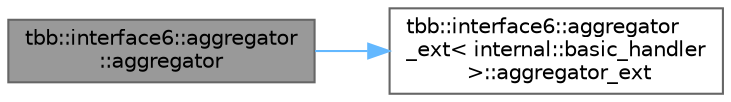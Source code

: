 digraph "tbb::interface6::aggregator::aggregator"
{
 // LATEX_PDF_SIZE
  bgcolor="transparent";
  edge [fontname=Helvetica,fontsize=10,labelfontname=Helvetica,labelfontsize=10];
  node [fontname=Helvetica,fontsize=10,shape=box,height=0.2,width=0.4];
  rankdir="LR";
  Node1 [id="Node000001",label="tbb::interface6::aggregator\l::aggregator",height=0.2,width=0.4,color="gray40", fillcolor="grey60", style="filled", fontcolor="black",tooltip=" "];
  Node1 -> Node2 [id="edge1_Node000001_Node000002",color="steelblue1",style="solid",tooltip=" "];
  Node2 [id="Node000002",label="tbb::interface6::aggregator\l_ext\< internal::basic_handler\l \>::aggregator_ext",height=0.2,width=0.4,color="grey40", fillcolor="white", style="filled",URL="$classtbb_1_1aggregator__ext.html#a8ae120a21264cc1ea0a9cfafaa0634e4",tooltip=" "];
}
